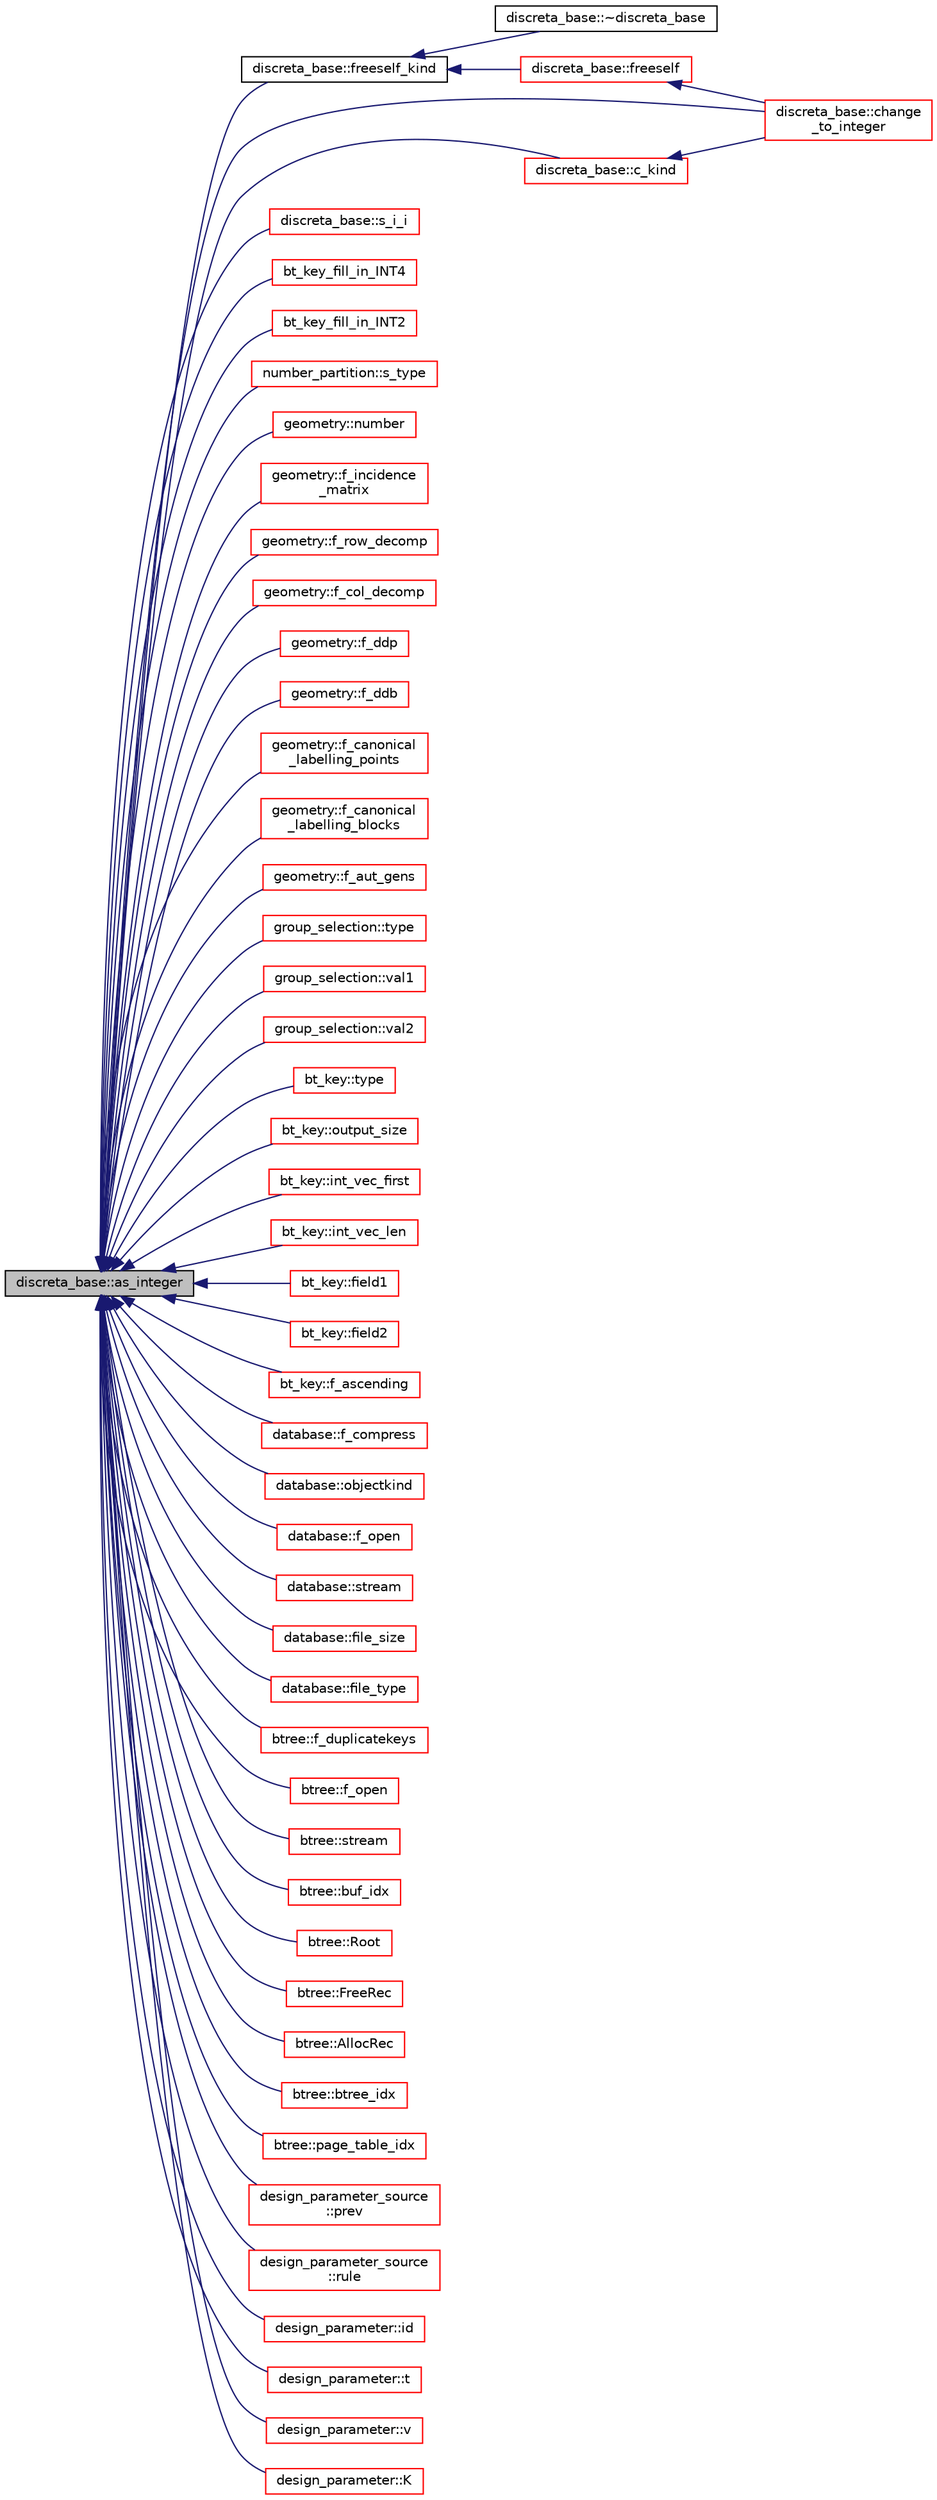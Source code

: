 digraph "discreta_base::as_integer"
{
  edge [fontname="Helvetica",fontsize="10",labelfontname="Helvetica",labelfontsize="10"];
  node [fontname="Helvetica",fontsize="10",shape=record];
  rankdir="LR";
  Node4398 [label="discreta_base::as_integer",height=0.2,width=0.4,color="black", fillcolor="grey75", style="filled", fontcolor="black"];
  Node4398 -> Node4399 [dir="back",color="midnightblue",fontsize="10",style="solid",fontname="Helvetica"];
  Node4399 [label="discreta_base::freeself_kind",height=0.2,width=0.4,color="black", fillcolor="white", style="filled",URL="$d7/d71/classdiscreta__base.html#a63a23ada2165b3838fab719ed458cec8"];
  Node4399 -> Node4400 [dir="back",color="midnightblue",fontsize="10",style="solid",fontname="Helvetica"];
  Node4400 [label="discreta_base::~discreta_base",height=0.2,width=0.4,color="black", fillcolor="white", style="filled",URL="$d7/d71/classdiscreta__base.html#a14df6915d3622e941d8bd541a6818d0e"];
  Node4399 -> Node4401 [dir="back",color="midnightblue",fontsize="10",style="solid",fontname="Helvetica"];
  Node4401 [label="discreta_base::freeself",height=0.2,width=0.4,color="red", fillcolor="white", style="filled",URL="$d7/d71/classdiscreta__base.html#a9a3c9501a562293b5667c11b9174d6e5"];
  Node4401 -> Node4408 [dir="back",color="midnightblue",fontsize="10",style="solid",fontname="Helvetica"];
  Node4408 [label="discreta_base::change\l_to_integer",height=0.2,width=0.4,color="red", fillcolor="white", style="filled",URL="$d7/d71/classdiscreta__base.html#a58a5a5bd8f8e6f2dd7b4483b66dc7bb9"];
  Node4398 -> Node4767 [dir="back",color="midnightblue",fontsize="10",style="solid",fontname="Helvetica"];
  Node4767 [label="discreta_base::c_kind",height=0.2,width=0.4,color="red", fillcolor="white", style="filled",URL="$d7/d71/classdiscreta__base.html#adc2ff61589c2d083688e7a43f333cb62"];
  Node4767 -> Node4408 [dir="back",color="midnightblue",fontsize="10",style="solid",fontname="Helvetica"];
  Node4398 -> Node4849 [dir="back",color="midnightblue",fontsize="10",style="solid",fontname="Helvetica"];
  Node4849 [label="discreta_base::s_i_i",height=0.2,width=0.4,color="red", fillcolor="white", style="filled",URL="$d7/d71/classdiscreta__base.html#aadb92c01fbe69b3034b0214b33fbc735"];
  Node4398 -> Node4972 [dir="back",color="midnightblue",fontsize="10",style="solid",fontname="Helvetica"];
  Node4972 [label="bt_key_fill_in_INT4",height=0.2,width=0.4,color="red", fillcolor="white", style="filled",URL="$d9/d60/discreta_8h.html#ab9236cc7f045b1beefa9445abd170dff"];
  Node4398 -> Node4986 [dir="back",color="midnightblue",fontsize="10",style="solid",fontname="Helvetica"];
  Node4986 [label="bt_key_fill_in_INT2",height=0.2,width=0.4,color="red", fillcolor="white", style="filled",URL="$d9/d60/discreta_8h.html#ac206f8eb9650950295e887c1982713b2"];
  Node4398 -> Node4408 [dir="back",color="midnightblue",fontsize="10",style="solid",fontname="Helvetica"];
  Node4398 -> Node4987 [dir="back",color="midnightblue",fontsize="10",style="solid",fontname="Helvetica"];
  Node4987 [label="number_partition::s_type",height=0.2,width=0.4,color="red", fillcolor="white", style="filled",URL="$df/d50/classnumber__partition.html#a65f10dc2af06748e5142bbb7979cbc96"];
  Node4398 -> Node4988 [dir="back",color="midnightblue",fontsize="10",style="solid",fontname="Helvetica"];
  Node4988 [label="geometry::number",height=0.2,width=0.4,color="red", fillcolor="white", style="filled",URL="$da/d44/classgeometry.html#a47f809adc7a1158065da4dfae214f05f"];
  Node4398 -> Node4990 [dir="back",color="midnightblue",fontsize="10",style="solid",fontname="Helvetica"];
  Node4990 [label="geometry::f_incidence\l_matrix",height=0.2,width=0.4,color="red", fillcolor="white", style="filled",URL="$da/d44/classgeometry.html#a05bd36071a53d68e1c4b0ba981c9cd34"];
  Node4398 -> Node4991 [dir="back",color="midnightblue",fontsize="10",style="solid",fontname="Helvetica"];
  Node4991 [label="geometry::f_row_decomp",height=0.2,width=0.4,color="red", fillcolor="white", style="filled",URL="$da/d44/classgeometry.html#a149ccf1dac87cbced60547e9608bb42d"];
  Node4398 -> Node4993 [dir="back",color="midnightblue",fontsize="10",style="solid",fontname="Helvetica"];
  Node4993 [label="geometry::f_col_decomp",height=0.2,width=0.4,color="red", fillcolor="white", style="filled",URL="$da/d44/classgeometry.html#ae0713575216fd4c562da43a469f5edcb"];
  Node4398 -> Node4994 [dir="back",color="midnightblue",fontsize="10",style="solid",fontname="Helvetica"];
  Node4994 [label="geometry::f_ddp",height=0.2,width=0.4,color="red", fillcolor="white", style="filled",URL="$da/d44/classgeometry.html#a8facc1a86c731a6fb9d30346354987bf"];
  Node4398 -> Node4995 [dir="back",color="midnightblue",fontsize="10",style="solid",fontname="Helvetica"];
  Node4995 [label="geometry::f_ddb",height=0.2,width=0.4,color="red", fillcolor="white", style="filled",URL="$da/d44/classgeometry.html#a1b01f7c645961c3a04b167fc2bf0d2c8"];
  Node4398 -> Node4996 [dir="back",color="midnightblue",fontsize="10",style="solid",fontname="Helvetica"];
  Node4996 [label="geometry::f_canonical\l_labelling_points",height=0.2,width=0.4,color="red", fillcolor="white", style="filled",URL="$da/d44/classgeometry.html#a0695b0c3dc2a75a232631dfda609daf7"];
  Node4398 -> Node4998 [dir="back",color="midnightblue",fontsize="10",style="solid",fontname="Helvetica"];
  Node4998 [label="geometry::f_canonical\l_labelling_blocks",height=0.2,width=0.4,color="red", fillcolor="white", style="filled",URL="$da/d44/classgeometry.html#a48f58feb451efdf72ce2a5c3411b62c1"];
  Node4398 -> Node4999 [dir="back",color="midnightblue",fontsize="10",style="solid",fontname="Helvetica"];
  Node4999 [label="geometry::f_aut_gens",height=0.2,width=0.4,color="red", fillcolor="white", style="filled",URL="$da/d44/classgeometry.html#a774f2388490689cf9a1d369327e7e49c"];
  Node4398 -> Node5000 [dir="back",color="midnightblue",fontsize="10",style="solid",fontname="Helvetica"];
  Node5000 [label="group_selection::type",height=0.2,width=0.4,color="red", fillcolor="white", style="filled",URL="$d6/db0/classgroup__selection.html#a7d7efa588eae53bc12ab0cc6a45fad31"];
  Node4398 -> Node5002 [dir="back",color="midnightblue",fontsize="10",style="solid",fontname="Helvetica"];
  Node5002 [label="group_selection::val1",height=0.2,width=0.4,color="red", fillcolor="white", style="filled",URL="$d6/db0/classgroup__selection.html#a9b9578c0fe171d6aef98a1cb6926c4ea"];
  Node4398 -> Node5003 [dir="back",color="midnightblue",fontsize="10",style="solid",fontname="Helvetica"];
  Node5003 [label="group_selection::val2",height=0.2,width=0.4,color="red", fillcolor="white", style="filled",URL="$d6/db0/classgroup__selection.html#a9354cad24b302f9faf3924cbb9f7947c"];
  Node4398 -> Node5004 [dir="back",color="midnightblue",fontsize="10",style="solid",fontname="Helvetica"];
  Node5004 [label="bt_key::type",height=0.2,width=0.4,color="red", fillcolor="white", style="filled",URL="$d1/de5/classbt__key.html#ae788a415a20f75fe7160408a055bb33f"];
  Node4398 -> Node5030 [dir="back",color="midnightblue",fontsize="10",style="solid",fontname="Helvetica"];
  Node5030 [label="bt_key::output_size",height=0.2,width=0.4,color="red", fillcolor="white", style="filled",URL="$d1/de5/classbt__key.html#acb48f95d030f62c56051d0cd6e013394"];
  Node4398 -> Node5031 [dir="back",color="midnightblue",fontsize="10",style="solid",fontname="Helvetica"];
  Node5031 [label="bt_key::int_vec_first",height=0.2,width=0.4,color="red", fillcolor="white", style="filled",URL="$d1/de5/classbt__key.html#a4ed68c3deb2477a0609065272b5dc4cf"];
  Node4398 -> Node5032 [dir="back",color="midnightblue",fontsize="10",style="solid",fontname="Helvetica"];
  Node5032 [label="bt_key::int_vec_len",height=0.2,width=0.4,color="red", fillcolor="white", style="filled",URL="$d1/de5/classbt__key.html#ac8e43906f79bacf330fa1726925b7e37"];
  Node4398 -> Node5033 [dir="back",color="midnightblue",fontsize="10",style="solid",fontname="Helvetica"];
  Node5033 [label="bt_key::field1",height=0.2,width=0.4,color="red", fillcolor="white", style="filled",URL="$d1/de5/classbt__key.html#af372b25947e954e2a67f59418b9d1f9f"];
  Node4398 -> Node5034 [dir="back",color="midnightblue",fontsize="10",style="solid",fontname="Helvetica"];
  Node5034 [label="bt_key::field2",height=0.2,width=0.4,color="red", fillcolor="white", style="filled",URL="$d1/de5/classbt__key.html#a8aea2dcc348cbece3e97a29012dc7ffd"];
  Node4398 -> Node5035 [dir="back",color="midnightblue",fontsize="10",style="solid",fontname="Helvetica"];
  Node5035 [label="bt_key::f_ascending",height=0.2,width=0.4,color="red", fillcolor="white", style="filled",URL="$d1/de5/classbt__key.html#af63f0ac36475ef1912a23b34cb0b1e9d"];
  Node4398 -> Node5036 [dir="back",color="midnightblue",fontsize="10",style="solid",fontname="Helvetica"];
  Node5036 [label="database::f_compress",height=0.2,width=0.4,color="red", fillcolor="white", style="filled",URL="$db/d72/classdatabase.html#aa28ebaac42b9a71e1bc213781012d1c8"];
  Node4398 -> Node5037 [dir="back",color="midnightblue",fontsize="10",style="solid",fontname="Helvetica"];
  Node5037 [label="database::objectkind",height=0.2,width=0.4,color="red", fillcolor="white", style="filled",URL="$db/d72/classdatabase.html#a5b9b82f6cd851fb8826ed68085233c2d"];
  Node4398 -> Node5038 [dir="back",color="midnightblue",fontsize="10",style="solid",fontname="Helvetica"];
  Node5038 [label="database::f_open",height=0.2,width=0.4,color="red", fillcolor="white", style="filled",URL="$db/d72/classdatabase.html#a2cac52c70b09d1a6771bddab2220b3e7"];
  Node4398 -> Node5061 [dir="back",color="midnightblue",fontsize="10",style="solid",fontname="Helvetica"];
  Node5061 [label="database::stream",height=0.2,width=0.4,color="red", fillcolor="white", style="filled",URL="$db/d72/classdatabase.html#a8b91f87e7cd92b8207cbc48edde9d69e"];
  Node4398 -> Node5062 [dir="back",color="midnightblue",fontsize="10",style="solid",fontname="Helvetica"];
  Node5062 [label="database::file_size",height=0.2,width=0.4,color="red", fillcolor="white", style="filled",URL="$db/d72/classdatabase.html#a8547ac1fa93cdcd8ec464cac1ec24c5d"];
  Node4398 -> Node5063 [dir="back",color="midnightblue",fontsize="10",style="solid",fontname="Helvetica"];
  Node5063 [label="database::file_type",height=0.2,width=0.4,color="red", fillcolor="white", style="filled",URL="$db/d72/classdatabase.html#a9dce80d625548b03b8317641b674cd9b"];
  Node4398 -> Node5067 [dir="back",color="midnightblue",fontsize="10",style="solid",fontname="Helvetica"];
  Node5067 [label="btree::f_duplicatekeys",height=0.2,width=0.4,color="red", fillcolor="white", style="filled",URL="$dd/db0/classbtree.html#aa53430cc1a527debec6fe02f1c8a2bf5"];
  Node4398 -> Node5068 [dir="back",color="midnightblue",fontsize="10",style="solid",fontname="Helvetica"];
  Node5068 [label="btree::f_open",height=0.2,width=0.4,color="red", fillcolor="white", style="filled",URL="$dd/db0/classbtree.html#a192d74607f02ea8e0ad631d6e6fd6704"];
  Node4398 -> Node5084 [dir="back",color="midnightblue",fontsize="10",style="solid",fontname="Helvetica"];
  Node5084 [label="btree::stream",height=0.2,width=0.4,color="red", fillcolor="white", style="filled",URL="$dd/db0/classbtree.html#af99e68df8c3674b7d77ed80a8bbcffac"];
  Node4398 -> Node5085 [dir="back",color="midnightblue",fontsize="10",style="solid",fontname="Helvetica"];
  Node5085 [label="btree::buf_idx",height=0.2,width=0.4,color="red", fillcolor="white", style="filled",URL="$dd/db0/classbtree.html#a6a928fc93c93d8b5a83ad1ba699b453e"];
  Node4398 -> Node5086 [dir="back",color="midnightblue",fontsize="10",style="solid",fontname="Helvetica"];
  Node5086 [label="btree::Root",height=0.2,width=0.4,color="red", fillcolor="white", style="filled",URL="$dd/db0/classbtree.html#a2fd65be715ab94bf4a764c4f582a642b"];
  Node4398 -> Node5088 [dir="back",color="midnightblue",fontsize="10",style="solid",fontname="Helvetica"];
  Node5088 [label="btree::FreeRec",height=0.2,width=0.4,color="red", fillcolor="white", style="filled",URL="$dd/db0/classbtree.html#a2ca35526158f016e569c53c411b5fb50"];
  Node4398 -> Node5089 [dir="back",color="midnightblue",fontsize="10",style="solid",fontname="Helvetica"];
  Node5089 [label="btree::AllocRec",height=0.2,width=0.4,color="red", fillcolor="white", style="filled",URL="$dd/db0/classbtree.html#adfd0217cbd0386bed9231810d581044b"];
  Node4398 -> Node5090 [dir="back",color="midnightblue",fontsize="10",style="solid",fontname="Helvetica"];
  Node5090 [label="btree::btree_idx",height=0.2,width=0.4,color="red", fillcolor="white", style="filled",URL="$dd/db0/classbtree.html#a716a53d4afaa38334205cad81be5546d"];
  Node4398 -> Node5091 [dir="back",color="midnightblue",fontsize="10",style="solid",fontname="Helvetica"];
  Node5091 [label="btree::page_table_idx",height=0.2,width=0.4,color="red", fillcolor="white", style="filled",URL="$dd/db0/classbtree.html#abc6a6f309e4c61cb5a7f4c4a248d384d"];
  Node4398 -> Node5092 [dir="back",color="midnightblue",fontsize="10",style="solid",fontname="Helvetica"];
  Node5092 [label="design_parameter_source\l::prev",height=0.2,width=0.4,color="red", fillcolor="white", style="filled",URL="$df/d4b/classdesign__parameter__source.html#a886ad5916d9f3689afd6bda66a22cf7d"];
  Node4398 -> Node5099 [dir="back",color="midnightblue",fontsize="10",style="solid",fontname="Helvetica"];
  Node5099 [label="design_parameter_source\l::rule",height=0.2,width=0.4,color="red", fillcolor="white", style="filled",URL="$df/d4b/classdesign__parameter__source.html#a8e9f2810222797d8cad1fc682bc447a3"];
  Node4398 -> Node5102 [dir="back",color="midnightblue",fontsize="10",style="solid",fontname="Helvetica"];
  Node5102 [label="design_parameter::id",height=0.2,width=0.4,color="red", fillcolor="white", style="filled",URL="$da/d94/classdesign__parameter.html#ae83312a3e4d40a0ce15b649d3fe3ff19"];
  Node4398 -> Node5105 [dir="back",color="midnightblue",fontsize="10",style="solid",fontname="Helvetica"];
  Node5105 [label="design_parameter::t",height=0.2,width=0.4,color="red", fillcolor="white", style="filled",URL="$da/d94/classdesign__parameter.html#acf428913d279e62bcadc66b34303ece2"];
  Node4398 -> Node5109 [dir="back",color="midnightblue",fontsize="10",style="solid",fontname="Helvetica"];
  Node5109 [label="design_parameter::v",height=0.2,width=0.4,color="red", fillcolor="white", style="filled",URL="$da/d94/classdesign__parameter.html#a4fb1a94211c5a14072a459038b87a3ed"];
  Node4398 -> Node5110 [dir="back",color="midnightblue",fontsize="10",style="solid",fontname="Helvetica"];
  Node5110 [label="design_parameter::K",height=0.2,width=0.4,color="red", fillcolor="white", style="filled",URL="$da/d94/classdesign__parameter.html#a0960cd8a9ce482e57708344085b8d5ee"];
}
